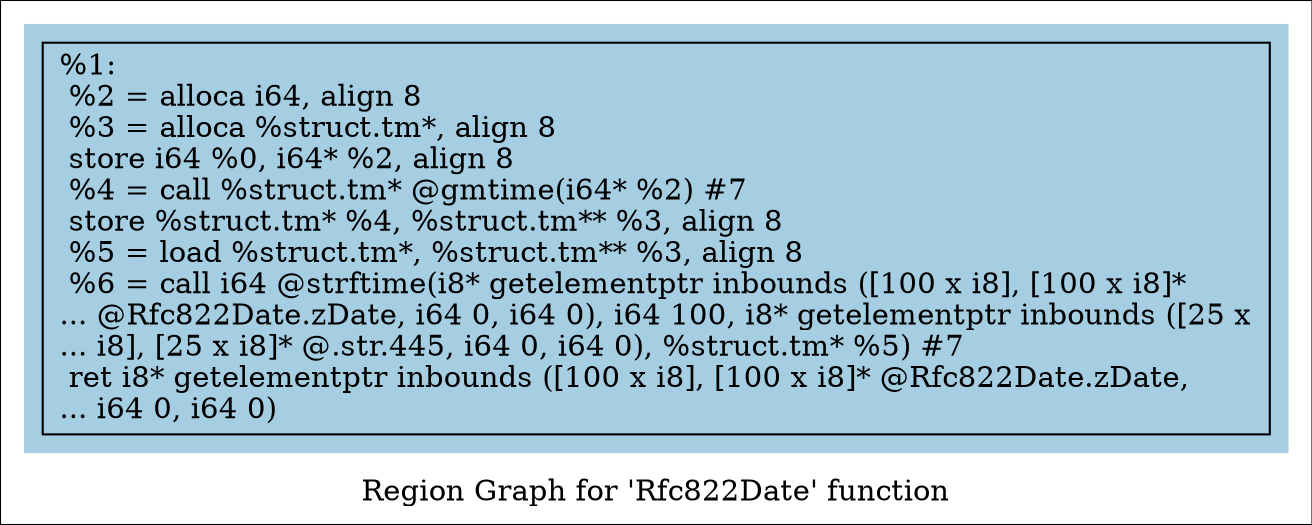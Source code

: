 digraph "Region Graph for 'Rfc822Date' function" {
	label="Region Graph for 'Rfc822Date' function";

	Node0xbfb250 [shape=record,label="{%1:\l  %2 = alloca i64, align 8\l  %3 = alloca %struct.tm*, align 8\l  store i64 %0, i64* %2, align 8\l  %4 = call %struct.tm* @gmtime(i64* %2) #7\l  store %struct.tm* %4, %struct.tm** %3, align 8\l  %5 = load %struct.tm*, %struct.tm** %3, align 8\l  %6 = call i64 @strftime(i8* getelementptr inbounds ([100 x i8], [100 x i8]*\l... @Rfc822Date.zDate, i64 0, i64 0), i64 100, i8* getelementptr inbounds ([25 x\l... i8], [25 x i8]* @.str.445, i64 0, i64 0), %struct.tm* %5) #7\l  ret i8* getelementptr inbounds ([100 x i8], [100 x i8]* @Rfc822Date.zDate,\l... i64 0, i64 0)\l}"];
	colorscheme = "paired12"
        subgraph cluster_0xbcecc0 {
          label = "";
          style = filled;
          color = 1
          Node0xbfb250;
        }
}
